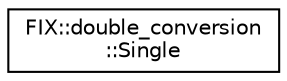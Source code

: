 digraph "Graphical Class Hierarchy"
{
  edge [fontname="Helvetica",fontsize="10",labelfontname="Helvetica",labelfontsize="10"];
  node [fontname="Helvetica",fontsize="10",shape=record];
  rankdir="LR";
  Node0 [label="FIX::double_conversion\l::Single",height=0.2,width=0.4,color="black", fillcolor="white", style="filled",URL="$class_f_i_x_1_1double__conversion_1_1_single.html"];
}
